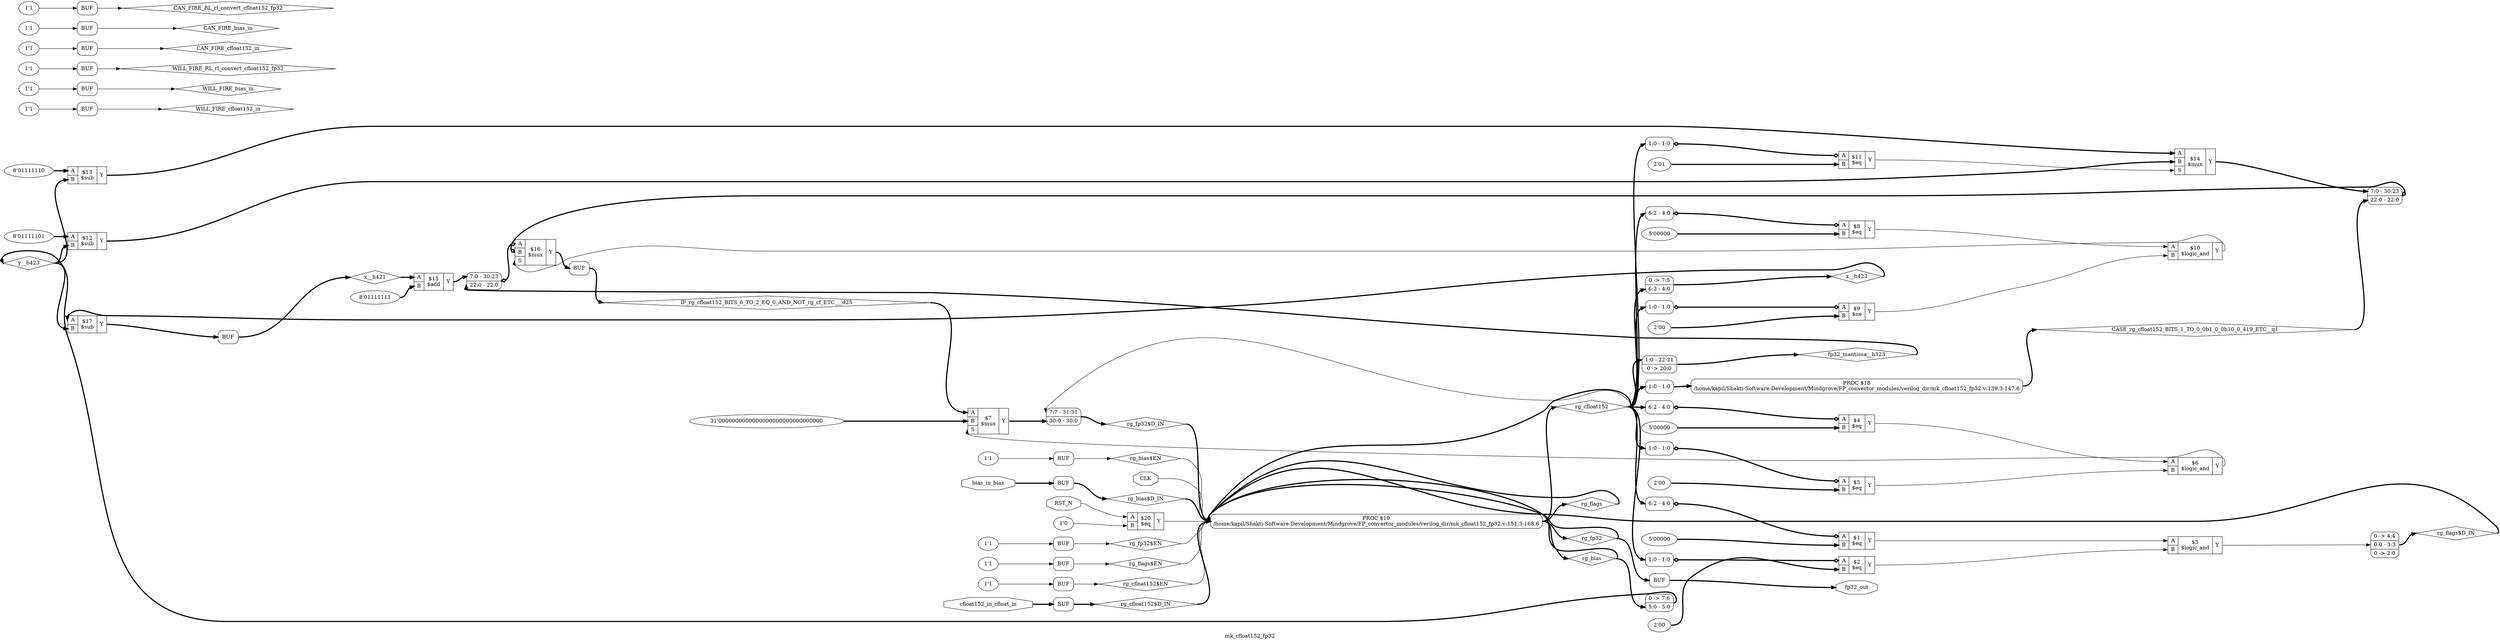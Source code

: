digraph "mk_cfloat152_fp32" {
label="mk_cfloat152_fp32";
rankdir="LR";
remincross=true;
n25 [ shape=diamond, label="y__h423", color="black", fontcolor="black" ];
n26 [ shape=diamond, label="x__h422", color="black", fontcolor="black" ];
n27 [ shape=diamond, label="x__h421", color="black", fontcolor="black" ];
n28 [ shape=diamond, label="fp32_mantissa__h323", color="black", fontcolor="black" ];
n29 [ shape=diamond, label="IF_rg_cfloat152_BITS_6_TO_2_EQ_0_AND_NOT_rg_cf_ETC___d25", color="black", fontcolor="black" ];
n30 [ shape=diamond, label="CASE_rg_cfloat152_BITS_1_TO_0_0b1_0_0b10_0_419_ETC__q1", color="black", fontcolor="black" ];
n31 [ shape=diamond, label="WILL_FIRE_cfloat152_in", color="black", fontcolor="black" ];
n32 [ shape=diamond, label="WILL_FIRE_bias_in", color="black", fontcolor="black" ];
n33 [ shape=diamond, label="WILL_FIRE_RL_rl_convert_cfloat152_fp32", color="black", fontcolor="black" ];
n34 [ shape=diamond, label="CAN_FIRE_cfloat152_in", color="black", fontcolor="black" ];
n35 [ shape=diamond, label="CAN_FIRE_bias_in", color="black", fontcolor="black" ];
n36 [ shape=diamond, label="CAN_FIRE_RL_rl_convert_cfloat152_fp32", color="black", fontcolor="black" ];
n37 [ shape=diamond, label="rg_fp32$EN", color="black", fontcolor="black" ];
n38 [ shape=diamond, label="rg_fp32$D_IN", color="black", fontcolor="black" ];
n39 [ shape=diamond, label="rg_fp32", color="black", fontcolor="black" ];
n40 [ shape=diamond, label="rg_flags$EN", color="black", fontcolor="black" ];
n41 [ shape=diamond, label="rg_flags$D_IN", color="black", fontcolor="black" ];
n42 [ shape=diamond, label="rg_flags", color="black", fontcolor="black" ];
n43 [ shape=diamond, label="rg_cfloat152$EN", color="black", fontcolor="black" ];
n44 [ shape=diamond, label="rg_cfloat152$D_IN", color="black", fontcolor="black" ];
n45 [ shape=diamond, label="rg_cfloat152", color="black", fontcolor="black" ];
n46 [ shape=diamond, label="rg_bias$EN", color="black", fontcolor="black" ];
n47 [ shape=diamond, label="rg_bias$D_IN", color="black", fontcolor="black" ];
n48 [ shape=diamond, label="rg_bias", color="black", fontcolor="black" ];
n49 [ shape=octagon, label="fp32_out", color="black", fontcolor="black" ];
n50 [ shape=octagon, label="bias_in_bias", color="black", fontcolor="black" ];
n51 [ shape=octagon, label="cfloat152_in_cfloat_in", color="black", fontcolor="black" ];
n52 [ shape=octagon, label="RST_N", color="black", fontcolor="black" ];
n53 [ shape=octagon, label="CLK", color="black", fontcolor="black" ];
v0 [ label="1'0" ];
c57 [ shape=record, label="{{<p54> A|<p55> B}|$20\n$eq|{<p56> Y}}",  ];
c58 [ shape=record, label="{{<p54> A|<p55> B}|$17\n$sub|{<p56> Y}}",  ];
c60 [ shape=record, label="{{<p54> A|<p55> B|<p59> S}|$16\n$mux|{<p56> Y}}",  ];
x1 [ shape=record, style=rounded, label="<s1> 7:0 - 30:23 |<s0> 22:0 - 22:0 ", color="black", fontcolor="black" ];
x1:e -> c60:p55:w [arrowhead=odiamond, arrowtail=odiamond, dir=both, color="black", fontcolor="black", style="setlinewidth(3)", label=""];
x2 [ shape=record, style=rounded, label="<s1> 7:0 - 30:23 |<s0> 22:0 - 22:0 ", color="black", fontcolor="black" ];
x2:e -> c60:p54:w [arrowhead=odiamond, arrowtail=odiamond, dir=both, color="black", fontcolor="black", style="setlinewidth(3)", label=""];
v3 [ label="8'01111111" ];
c61 [ shape=record, label="{{<p54> A|<p55> B}|$15\n$add|{<p56> Y}}",  ];
c62 [ shape=record, label="{{<p54> A|<p55> B|<p59> S}|$14\n$mux|{<p56> Y}}",  ];
v4 [ label="8'01111110" ];
c63 [ shape=record, label="{{<p54> A|<p55> B}|$13\n$sub|{<p56> Y}}",  ];
v5 [ label="8'01111101" ];
c64 [ shape=record, label="{{<p54> A|<p55> B}|$12\n$sub|{<p56> Y}}",  ];
v6 [ label="2'01" ];
c65 [ shape=record, label="{{<p54> A|<p55> B}|$11\n$eq|{<p56> Y}}",  ];
x7 [ shape=record, style=rounded, label="<s0> 1:0 - 1:0 ", color="black", fontcolor="black" ];
x7:e -> c65:p54:w [arrowhead=odiamond, arrowtail=odiamond, dir=both, color="black", fontcolor="black", style="setlinewidth(3)", label=""];
c66 [ shape=record, label="{{<p54> A|<p55> B}|$10\n$logic_and|{<p56> Y}}",  ];
v8 [ label="2'00" ];
c67 [ shape=record, label="{{<p54> A|<p55> B}|$9\n$ne|{<p56> Y}}",  ];
x9 [ shape=record, style=rounded, label="<s0> 1:0 - 1:0 ", color="black", fontcolor="black" ];
x9:e -> c67:p54:w [arrowhead=odiamond, arrowtail=odiamond, dir=both, color="black", fontcolor="black", style="setlinewidth(3)", label=""];
v10 [ label="5'00000" ];
c68 [ shape=record, label="{{<p54> A|<p55> B}|$8\n$eq|{<p56> Y}}",  ];
x11 [ shape=record, style=rounded, label="<s0> 6:2 - 4:0 ", color="black", fontcolor="black" ];
x11:e -> c68:p54:w [arrowhead=odiamond, arrowtail=odiamond, dir=both, color="black", fontcolor="black", style="setlinewidth(3)", label=""];
v12 [ label="31'0000000000000000000000000000000" ];
c69 [ shape=record, label="{{<p54> A|<p55> B|<p59> S}|$7\n$mux|{<p56> Y}}",  ];
c70 [ shape=record, label="{{<p54> A|<p55> B}|$6\n$logic_and|{<p56> Y}}",  ];
v13 [ label="2'00" ];
c71 [ shape=record, label="{{<p54> A|<p55> B}|$5\n$eq|{<p56> Y}}",  ];
x14 [ shape=record, style=rounded, label="<s0> 1:0 - 1:0 ", color="black", fontcolor="black" ];
x14:e -> c71:p54:w [arrowhead=odiamond, arrowtail=odiamond, dir=both, color="black", fontcolor="black", style="setlinewidth(3)", label=""];
v15 [ label="5'00000" ];
c72 [ shape=record, label="{{<p54> A|<p55> B}|$4\n$eq|{<p56> Y}}",  ];
x16 [ shape=record, style=rounded, label="<s0> 6:2 - 4:0 ", color="black", fontcolor="black" ];
x16:e -> c72:p54:w [arrowhead=odiamond, arrowtail=odiamond, dir=both, color="black", fontcolor="black", style="setlinewidth(3)", label=""];
c73 [ shape=record, label="{{<p54> A|<p55> B}|$3\n$logic_and|{<p56> Y}}",  ];
v17 [ label="2'00" ];
c74 [ shape=record, label="{{<p54> A|<p55> B}|$2\n$eq|{<p56> Y}}",  ];
x18 [ shape=record, style=rounded, label="<s0> 1:0 - 1:0 ", color="black", fontcolor="black" ];
x18:e -> c74:p54:w [arrowhead=odiamond, arrowtail=odiamond, dir=both, color="black", fontcolor="black", style="setlinewidth(3)", label=""];
v19 [ label="5'00000" ];
c75 [ shape=record, label="{{<p54> A|<p55> B}|$1\n$eq|{<p56> Y}}",  ];
x20 [ shape=record, style=rounded, label="<s0> 6:2 - 4:0 ", color="black", fontcolor="black" ];
x20:e -> c75:p54:w [arrowhead=odiamond, arrowtail=odiamond, dir=both, color="black", fontcolor="black", style="setlinewidth(3)", label=""];
p21 [shape=box, style=rounded, label="PROC $19\n/home/kapil/Shakti-Software-Development/Mindgrove/FP_convertor_modules/verilog_dir/mk_cfloat152_fp32.v:151.3-168.6"];
x23 [ shape=record, style=rounded, label="<s0> 1:0 - 1:0 ", color="black", fontcolor="black" ];
p22 [shape=box, style=rounded, label="PROC $18\n/home/kapil/Shakti-Software-Development/Mindgrove/FP_convertor_modules/verilog_dir/mk_cfloat152_fp32.v:139.3-147.6"];
v24 [ label="1'1" ];
x25 [shape=box, style=rounded, label="BUF", ];
v26 [ label="1'1" ];
x27 [shape=box, style=rounded, label="BUF", ];
v28 [ label="1'1" ];
x29 [shape=box, style=rounded, label="BUF", ];
v30 [ label="1'1" ];
x31 [shape=box, style=rounded, label="BUF", ];
x32 [shape=box, style=rounded, label="BUF", ];
v33 [ label="1'1" ];
x34 [shape=box, style=rounded, label="BUF", ];
v35 [ label="1'1" ];
x36 [shape=box, style=rounded, label="BUF", ];
x37 [shape=box, style=rounded, label="BUF", ];
v38 [ label="1'1" ];
x39 [shape=box, style=rounded, label="BUF", ];
x40 [shape=box, style=rounded, label="BUF", ];
v41 [ label="1'1" ];
x42 [shape=box, style=rounded, label="BUF", ];
x43 [ shape=record, style=rounded, label="0 -&gt; 4:4 |<s1> 0:0 - 3:3 |0 -&gt; 2:0 ", color="black", fontcolor="black" ];
v44 [ label="1'1" ];
x45 [shape=box, style=rounded, label="BUF", ];
x46 [ shape=record, style=rounded, label="<s1> 7:7 - 31:31 |<s0> 30:0 - 30:0 ", color="black", fontcolor="black" ];
v47 [ label="1'1" ];
x48 [shape=box, style=rounded, label="BUF", ];
x49 [shape=box, style=rounded, label="BUF", ];
x50 [ shape=record, style=rounded, label="<s1> 1:0 - 22:21 |0 -&gt; 20:0 ", color="black", fontcolor="black" ];
x51 [shape=box, style=rounded, label="BUF", ];
x52 [ shape=record, style=rounded, label="0 -&gt; 7:5 |<s0> 6:2 - 4:0 ", color="black", fontcolor="black" ];
x53 [ shape=record, style=rounded, label="0 -&gt; 7:6 |<s0> 5:0 - 5:0 ", color="black", fontcolor="black" ];
c57:p56:e -> p21:w [color="black", fontcolor="black", label=""];
c61:p56:e -> x2:s1:w [color="black", fontcolor="black", style="setlinewidth(3)", label=""];
c62:p56:e -> x1:s1:w [color="black", fontcolor="black", style="setlinewidth(3)", label=""];
c63:p56:e -> c62:p54:w [color="black", fontcolor="black", style="setlinewidth(3)", label=""];
c64:p56:e -> c62:p55:w [color="black", fontcolor="black", style="setlinewidth(3)", label=""];
c65:p56:e -> c62:p59:w [color="black", fontcolor="black", label=""];
c66:p56:e -> c60:p59:w [color="black", fontcolor="black", label=""];
c67:p56:e -> c66:p55:w [color="black", fontcolor="black", label=""];
c68:p56:e -> c66:p54:w [color="black", fontcolor="black", label=""];
c69:p56:e -> x46:s0:w [color="black", fontcolor="black", style="setlinewidth(3)", label=""];
c70:p56:e -> c69:p59:w [color="black", fontcolor="black", label=""];
c71:p56:e -> c70:p55:w [color="black", fontcolor="black", label=""];
c72:p56:e -> c70:p54:w [color="black", fontcolor="black", label=""];
c73:p56:e -> x43:s1:w [color="black", fontcolor="black", label=""];
c74:p56:e -> c73:p55:w [color="black", fontcolor="black", label=""];
c75:p56:e -> c73:p54:w [color="black", fontcolor="black", label=""];
x53:e -> n25:w [color="black", fontcolor="black", style="setlinewidth(3)", label=""];
n25:e -> c58:p55:w [color="black", fontcolor="black", style="setlinewidth(3)", label=""];
n25:e -> c63:p55:w [color="black", fontcolor="black", style="setlinewidth(3)", label=""];
n25:e -> c64:p55:w [color="black", fontcolor="black", style="setlinewidth(3)", label=""];
x52:e -> n26:w [color="black", fontcolor="black", style="setlinewidth(3)", label=""];
n26:e -> c58:p54:w [color="black", fontcolor="black", style="setlinewidth(3)", label=""];
x51:e -> n27:w [color="black", fontcolor="black", style="setlinewidth(3)", label=""];
n27:e -> c61:p54:w [color="black", fontcolor="black", style="setlinewidth(3)", label=""];
x50:e -> n28:w [color="black", fontcolor="black", style="setlinewidth(3)", label=""];
n28:e -> x2:s0:w [color="black", fontcolor="black", style="setlinewidth(3)", label=""];
x49:e -> n29:w [color="black", fontcolor="black", style="setlinewidth(3)", label=""];
n29:e -> c69:p54:w [color="black", fontcolor="black", style="setlinewidth(3)", label=""];
p22:e -> n30:w [color="black", fontcolor="black", style="setlinewidth(3)", label=""];
n30:e -> x1:s0:w [color="black", fontcolor="black", style="setlinewidth(3)", label=""];
x27:e -> n31:w [color="black", fontcolor="black", label=""];
x31:e -> n32:w [color="black", fontcolor="black", label=""];
x36:e -> n33:w [color="black", fontcolor="black", label=""];
x25:e -> n34:w [color="black", fontcolor="black", label=""];
x29:e -> n35:w [color="black", fontcolor="black", label=""];
x34:e -> n36:w [color="black", fontcolor="black", label=""];
x48:e -> n37:w [color="black", fontcolor="black", label=""];
n37:e -> p21:w [color="black", fontcolor="black", label=""];
x46:e -> n38:w [color="black", fontcolor="black", style="setlinewidth(3)", label=""];
n38:e -> p21:w [color="black", fontcolor="black", style="setlinewidth(3)", label=""];
p21:e -> n39:w [color="black", fontcolor="black", style="setlinewidth(3)", label=""];
n39:e -> p21:w [color="black", fontcolor="black", style="setlinewidth(3)", label=""];
n39:e -> x32:w [color="black", fontcolor="black", style="setlinewidth(3)", label=""];
x45:e -> n40:w [color="black", fontcolor="black", label=""];
n40:e -> p21:w [color="black", fontcolor="black", label=""];
x43:e -> n41:w [color="black", fontcolor="black", style="setlinewidth(3)", label=""];
n41:e -> p21:w [color="black", fontcolor="black", style="setlinewidth(3)", label=""];
p21:e -> n42:w [color="black", fontcolor="black", style="setlinewidth(3)", label=""];
n42:e -> p21:w [color="black", fontcolor="black", style="setlinewidth(3)", label=""];
x42:e -> n43:w [color="black", fontcolor="black", label=""];
n43:e -> p21:w [color="black", fontcolor="black", label=""];
x40:e -> n44:w [color="black", fontcolor="black", style="setlinewidth(3)", label=""];
n44:e -> p21:w [color="black", fontcolor="black", style="setlinewidth(3)", label=""];
p21:e -> n45:w [color="black", fontcolor="black", style="setlinewidth(3)", label=""];
n45:e -> p21:w [color="black", fontcolor="black", style="setlinewidth(3)", label=""];
n45:e -> x11:s0:w [color="black", fontcolor="black", style="setlinewidth(3)", label=""];
n45:e -> x14:s0:w [color="black", fontcolor="black", style="setlinewidth(3)", label=""];
n45:e -> x16:s0:w [color="black", fontcolor="black", style="setlinewidth(3)", label=""];
n45:e -> x18:s0:w [color="black", fontcolor="black", style="setlinewidth(3)", label=""];
n45:e -> x20:s0:w [color="black", fontcolor="black", style="setlinewidth(3)", label=""];
n45:e -> x23:s0:w [color="black", fontcolor="black", style="setlinewidth(3)", label=""];
n45:e -> x46:s1:w [color="black", fontcolor="black", label=""];
n45:e -> x50:s1:w [color="black", fontcolor="black", style="setlinewidth(3)", label=""];
n45:e -> x52:s0:w [color="black", fontcolor="black", style="setlinewidth(3)", label=""];
n45:e -> x7:s0:w [color="black", fontcolor="black", style="setlinewidth(3)", label=""];
n45:e -> x9:s0:w [color="black", fontcolor="black", style="setlinewidth(3)", label=""];
x39:e -> n46:w [color="black", fontcolor="black", label=""];
n46:e -> p21:w [color="black", fontcolor="black", label=""];
x37:e -> n47:w [color="black", fontcolor="black", style="setlinewidth(3)", label=""];
n47:e -> p21:w [color="black", fontcolor="black", style="setlinewidth(3)", label=""];
p21:e -> n48:w [color="black", fontcolor="black", style="setlinewidth(3)", label=""];
n48:e -> p21:w [color="black", fontcolor="black", style="setlinewidth(3)", label=""];
n48:e -> x53:s0:w [color="black", fontcolor="black", style="setlinewidth(3)", label=""];
x32:e -> n49:w [color="black", fontcolor="black", style="setlinewidth(3)", label=""];
n50:e -> x37:w [color="black", fontcolor="black", style="setlinewidth(3)", label=""];
n51:e -> x40:w [color="black", fontcolor="black", style="setlinewidth(3)", label=""];
n52:e -> c57:p54:w [color="black", fontcolor="black", label=""];
n53:e -> p21:w [color="black", fontcolor="black", label=""];
c58:p56:e -> x51:w [color="black", fontcolor="black", style="setlinewidth(3)", label=""];
c60:p56:e -> x49:w [color="black", fontcolor="black", style="setlinewidth(3)", label=""];
v0:e -> c57:p55:w [color="black", fontcolor="black", label=""];
v10:e -> c68:p55:w [color="black", fontcolor="black", style="setlinewidth(3)", label=""];
v12:e -> c69:p55:w [color="black", fontcolor="black", style="setlinewidth(3)", label=""];
v13:e -> c71:p55:w [color="black", fontcolor="black", style="setlinewidth(3)", label=""];
v15:e -> c72:p55:w [color="black", fontcolor="black", style="setlinewidth(3)", label=""];
v17:e -> c74:p55:w [color="black", fontcolor="black", style="setlinewidth(3)", label=""];
v19:e -> c75:p55:w [color="black", fontcolor="black", style="setlinewidth(3)", label=""];
v24:e -> x25:w [color="black", fontcolor="black", label=""];
v26:e -> x27:w [color="black", fontcolor="black", label=""];
v28:e -> x29:w [color="black", fontcolor="black", label=""];
v3:e -> c61:p55:w [color="black", fontcolor="black", style="setlinewidth(3)", label=""];
v30:e -> x31:w [color="black", fontcolor="black", label=""];
v33:e -> x34:w [color="black", fontcolor="black", label=""];
v35:e -> x36:w [color="black", fontcolor="black", label=""];
v38:e -> x39:w [color="black", fontcolor="black", label=""];
v4:e -> c63:p54:w [color="black", fontcolor="black", style="setlinewidth(3)", label=""];
v41:e -> x42:w [color="black", fontcolor="black", label=""];
v44:e -> x45:w [color="black", fontcolor="black", label=""];
v47:e -> x48:w [color="black", fontcolor="black", label=""];
v5:e -> c64:p54:w [color="black", fontcolor="black", style="setlinewidth(3)", label=""];
v6:e -> c65:p55:w [color="black", fontcolor="black", style="setlinewidth(3)", label=""];
v8:e -> c67:p55:w [color="black", fontcolor="black", style="setlinewidth(3)", label=""];
x23:e -> p22:w [color="black", fontcolor="black", style="setlinewidth(3)", label=""];
}
